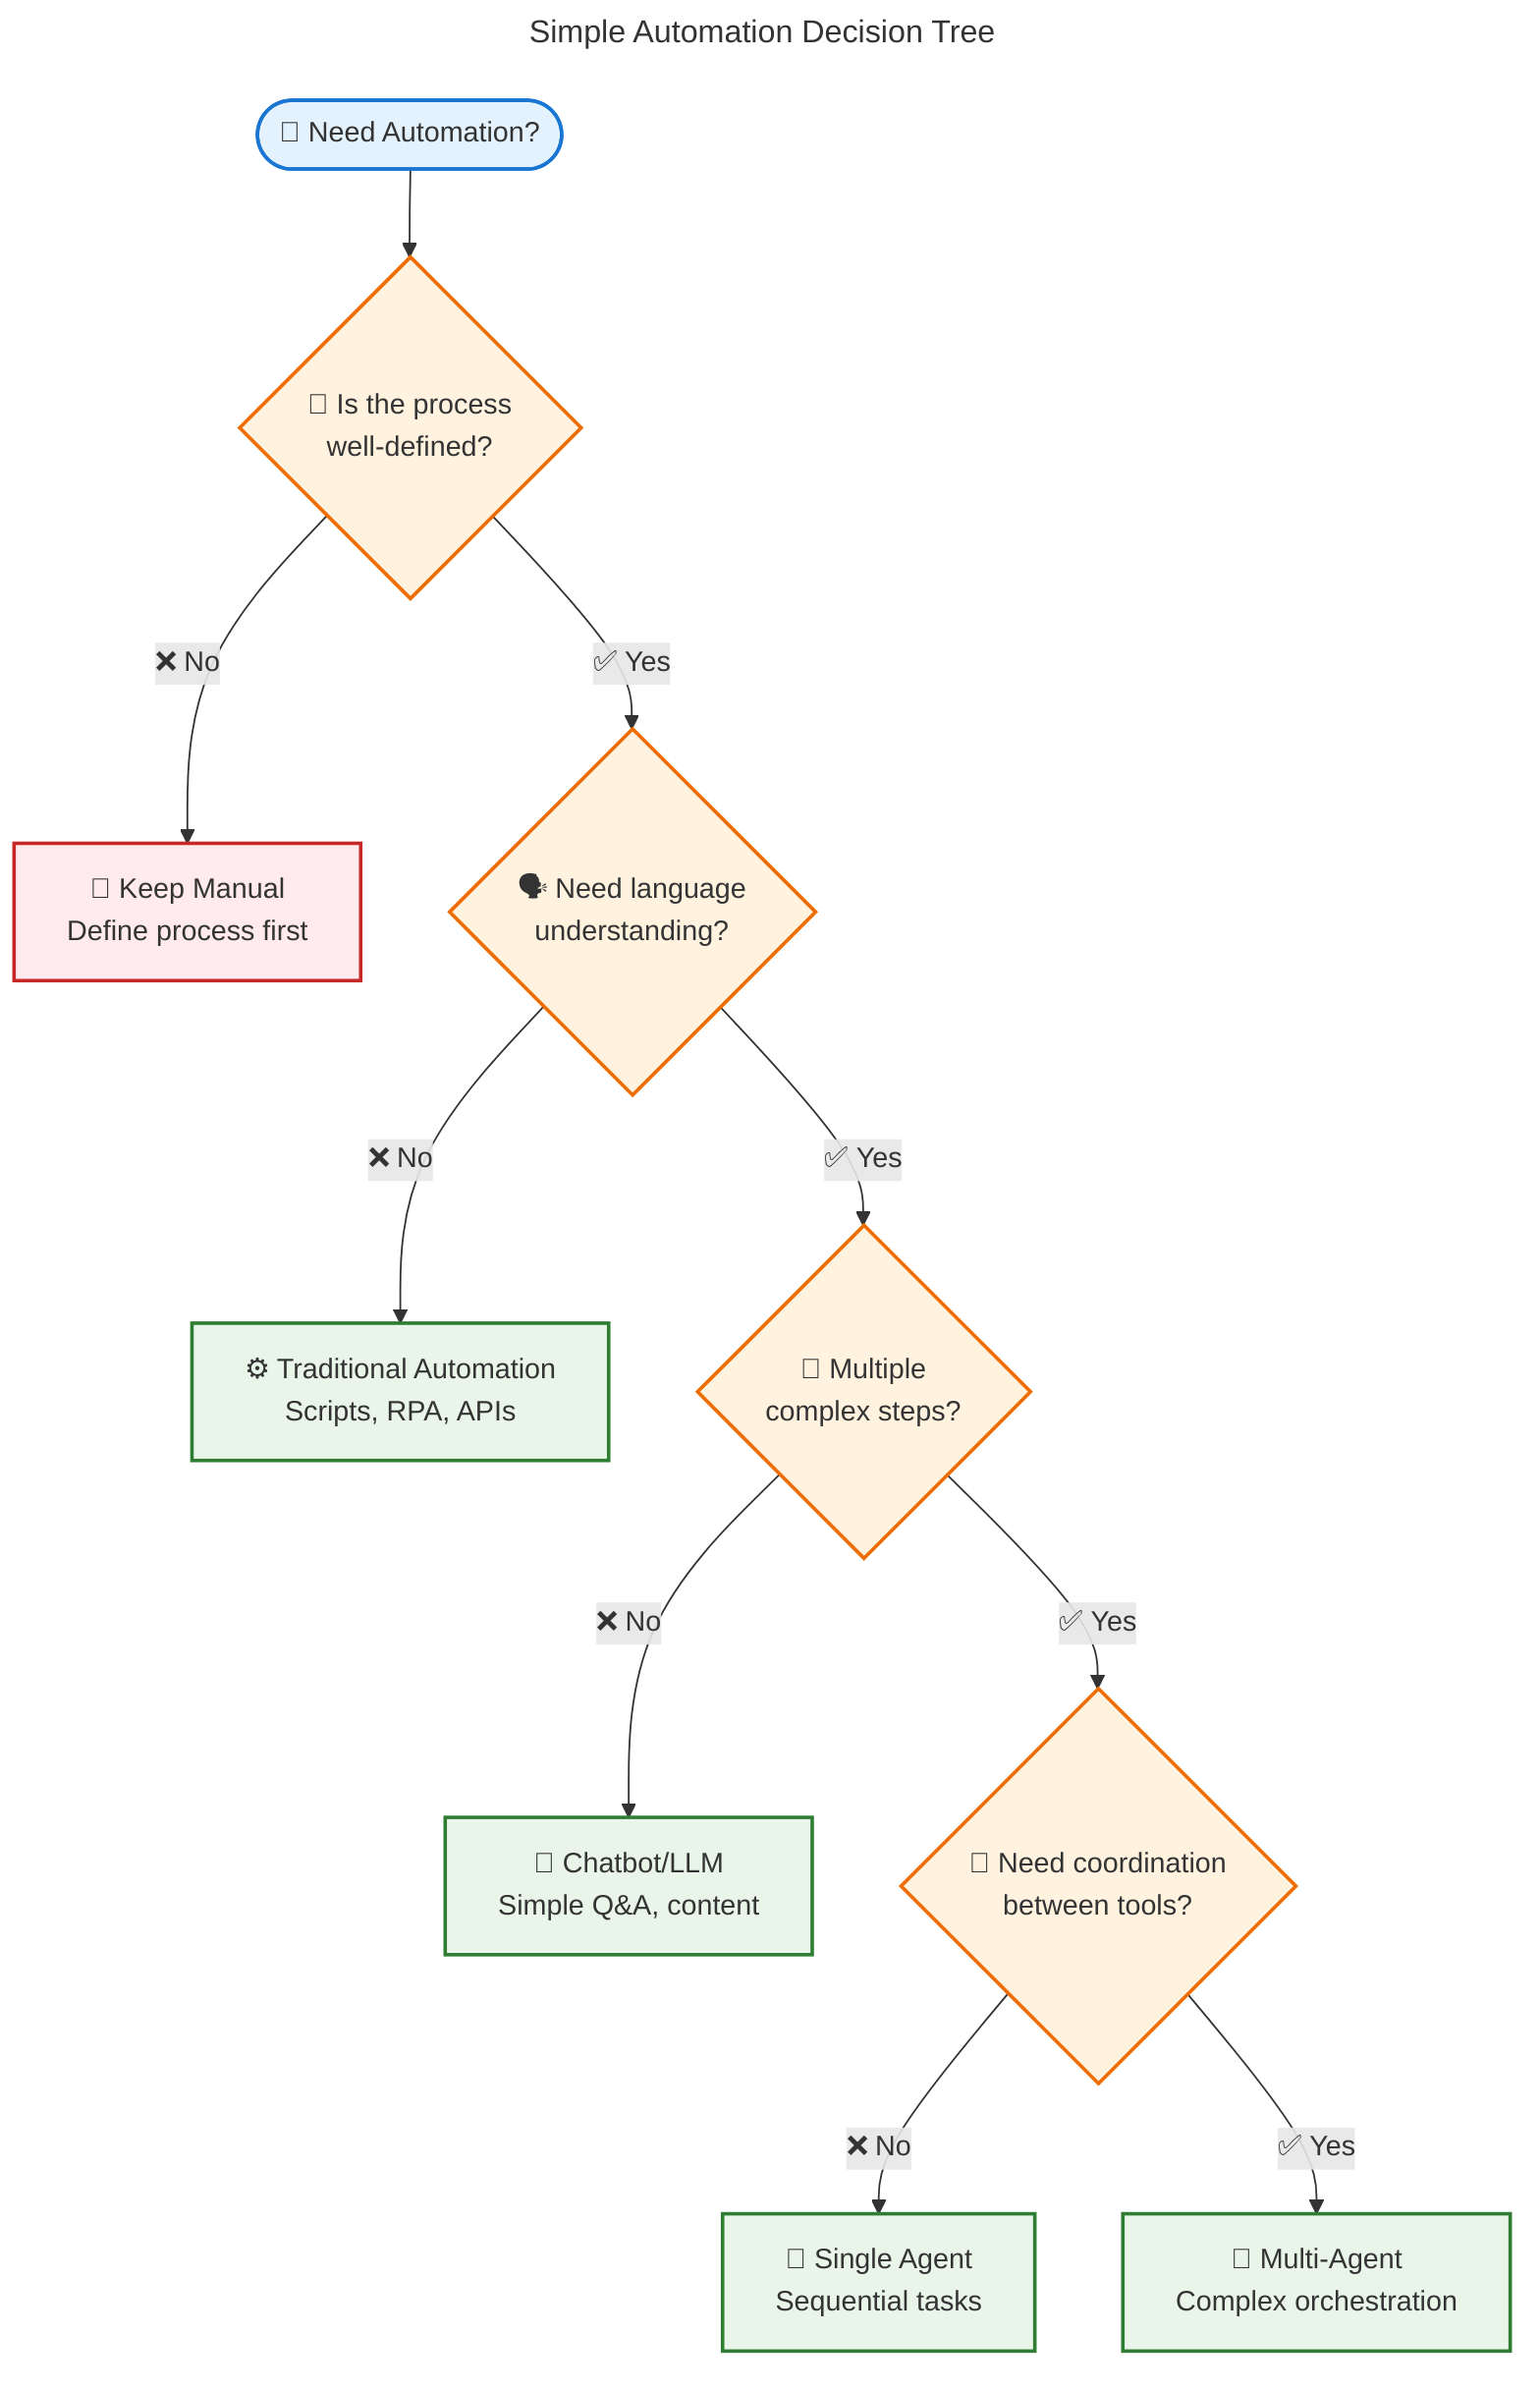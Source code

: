 ---
title: "Simple Automation Decision Tree"
---
flowchart TD
    Start([🎯 Need Automation?]) --> Q1{🤔 Is the process<br/>well-defined?}
    
    Q1 -->|❌ No| Manual[📝 Keep Manual<br/>Define process first]
    Q1 -->|✅ Yes| Q2{🗣️ Need language<br/>understanding?}
    
    Q2 -->|❌ No| Traditional[⚙️ Traditional Automation<br/>Scripts, RPA, APIs]
    Q2 -->|✅ Yes| Q3{🔄 Multiple<br/>complex steps?}
    
    Q3 -->|❌ No| LLM[💬 Chatbot/LLM<br/>Simple Q&A, content]
    Q3 -->|✅ Yes| Q4{🤝 Need coordination<br/>between tools?}
    
    Q4 -->|❌ No| SingleAgent[🤖 Single Agent<br/>Sequential tasks]
    Q4 -->|✅ Yes| MultiAgent[🤝 Multi-Agent<br/>Complex orchestration]
    
    %% Styling
    classDef startClass fill:#e3f2fd,stroke:#1976d2,stroke-width:2px
    classDef questionClass fill:#fff3e0,stroke:#ef6c00,stroke-width:2px
    classDef solutionClass fill:#e8f5e8,stroke:#2e7d32,stroke-width:2px
    classDef manualClass fill:#ffebee,stroke:#c62828,stroke-width:2px
    
    class Start startClass
    class Q1,Q2,Q3,Q4 questionClass
    class Traditional,LLM,SingleAgent,MultiAgent solutionClass
    class Manual manualClass